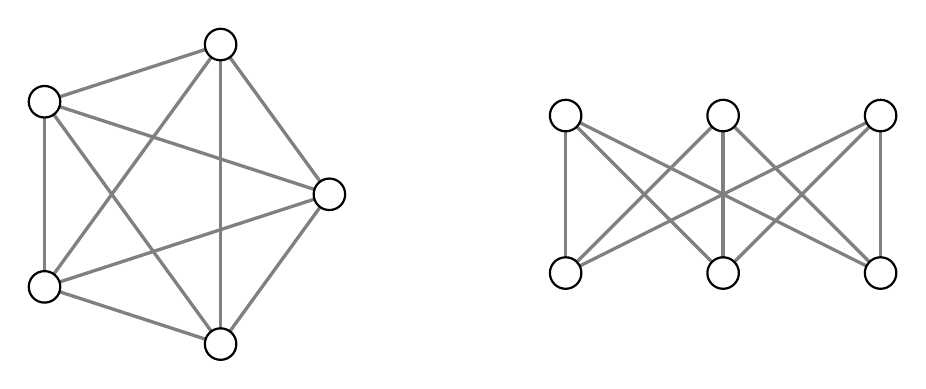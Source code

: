 \begin{tikzpicture}[scale=2]

\begin{scope}
\foreach \i in {0,...,4} {
  \coordinate (P\i) at (72*\i:1);
}

\foreach \i in {0,...,4} {
  \foreach \j in {\i,...,4} {
  \draw[very thick, black!50] (P\i) -- (P\j);
  }
}


\foreach \i in {0,...,4}{
  \draw[fill=white,draw=black,thick] (P\i) circle (0.1);
}
\end{scope}

\begin{scope}[xshift=2.5cm,yshift=-0.5cm]
\foreach \i in {0,1,2} {
  \coordinate (P\i) at (\i,1);
}

\foreach \j in {0,1,2} {
  \coordinate (Q\j) at (\j,0);
}


\foreach \i in {0,1,2} {
  \foreach \j in {0,1,2} {
  \draw[very thick, black!50] (P\i) -- (Q\j);
  }
}


\foreach \i in {0,1,2}{
  \draw[fill=white,draw=black,thick] (P\i) circle (0.1);
}
\foreach \j in {0,1,2}{
  \draw[fill=white,draw=black,thick] (Q\j) circle (0.1);
}
\end{scope}
\end{tikzpicture}